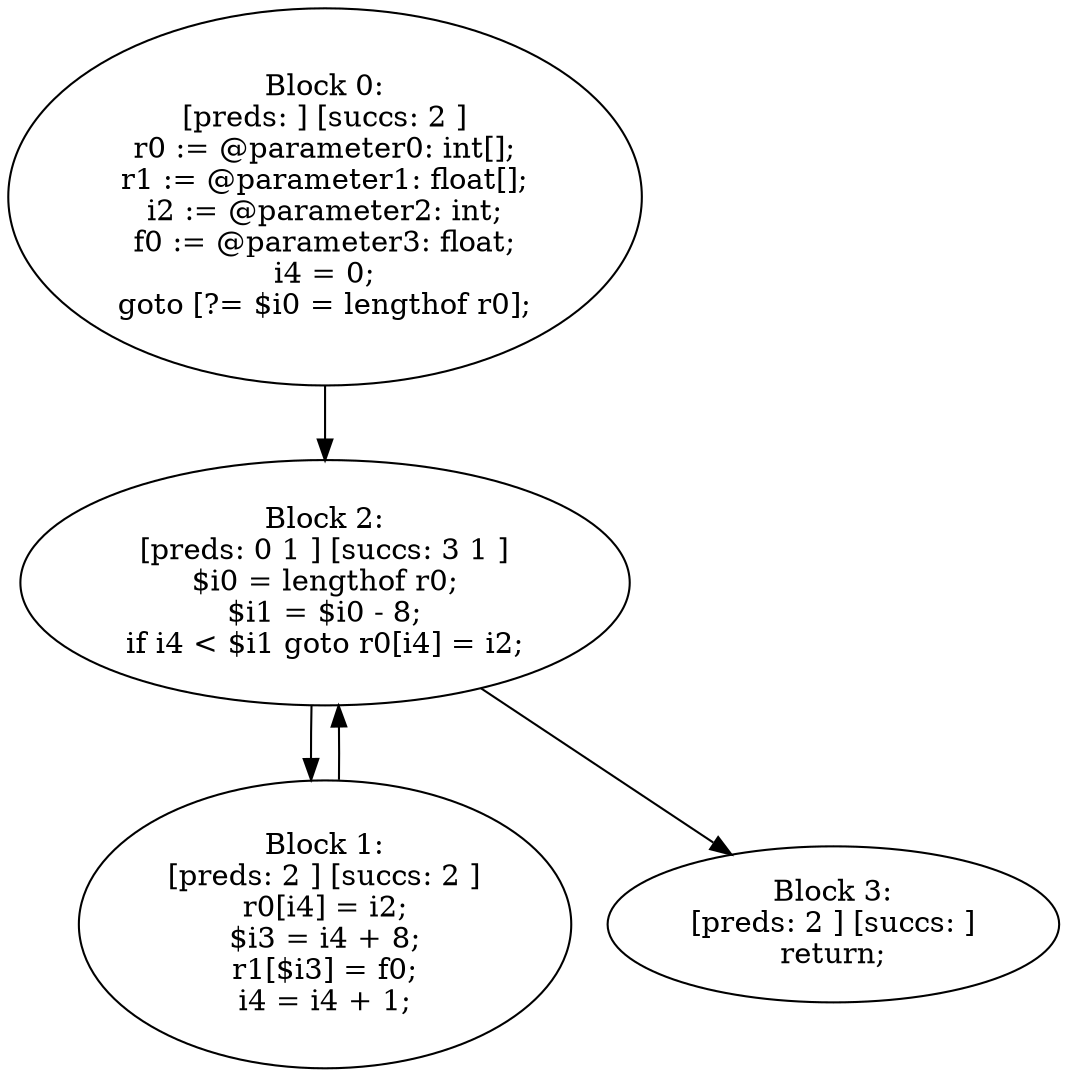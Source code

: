 digraph "unitGraph" {
    "Block 0:
[preds: ] [succs: 2 ]
r0 := @parameter0: int[];
r1 := @parameter1: float[];
i2 := @parameter2: int;
f0 := @parameter3: float;
i4 = 0;
goto [?= $i0 = lengthof r0];
"
    "Block 1:
[preds: 2 ] [succs: 2 ]
r0[i4] = i2;
$i3 = i4 + 8;
r1[$i3] = f0;
i4 = i4 + 1;
"
    "Block 2:
[preds: 0 1 ] [succs: 3 1 ]
$i0 = lengthof r0;
$i1 = $i0 - 8;
if i4 < $i1 goto r0[i4] = i2;
"
    "Block 3:
[preds: 2 ] [succs: ]
return;
"
    "Block 0:
[preds: ] [succs: 2 ]
r0 := @parameter0: int[];
r1 := @parameter1: float[];
i2 := @parameter2: int;
f0 := @parameter3: float;
i4 = 0;
goto [?= $i0 = lengthof r0];
"->"Block 2:
[preds: 0 1 ] [succs: 3 1 ]
$i0 = lengthof r0;
$i1 = $i0 - 8;
if i4 < $i1 goto r0[i4] = i2;
";
    "Block 1:
[preds: 2 ] [succs: 2 ]
r0[i4] = i2;
$i3 = i4 + 8;
r1[$i3] = f0;
i4 = i4 + 1;
"->"Block 2:
[preds: 0 1 ] [succs: 3 1 ]
$i0 = lengthof r0;
$i1 = $i0 - 8;
if i4 < $i1 goto r0[i4] = i2;
";
    "Block 2:
[preds: 0 1 ] [succs: 3 1 ]
$i0 = lengthof r0;
$i1 = $i0 - 8;
if i4 < $i1 goto r0[i4] = i2;
"->"Block 3:
[preds: 2 ] [succs: ]
return;
";
    "Block 2:
[preds: 0 1 ] [succs: 3 1 ]
$i0 = lengthof r0;
$i1 = $i0 - 8;
if i4 < $i1 goto r0[i4] = i2;
"->"Block 1:
[preds: 2 ] [succs: 2 ]
r0[i4] = i2;
$i3 = i4 + 8;
r1[$i3] = f0;
i4 = i4 + 1;
";
}
